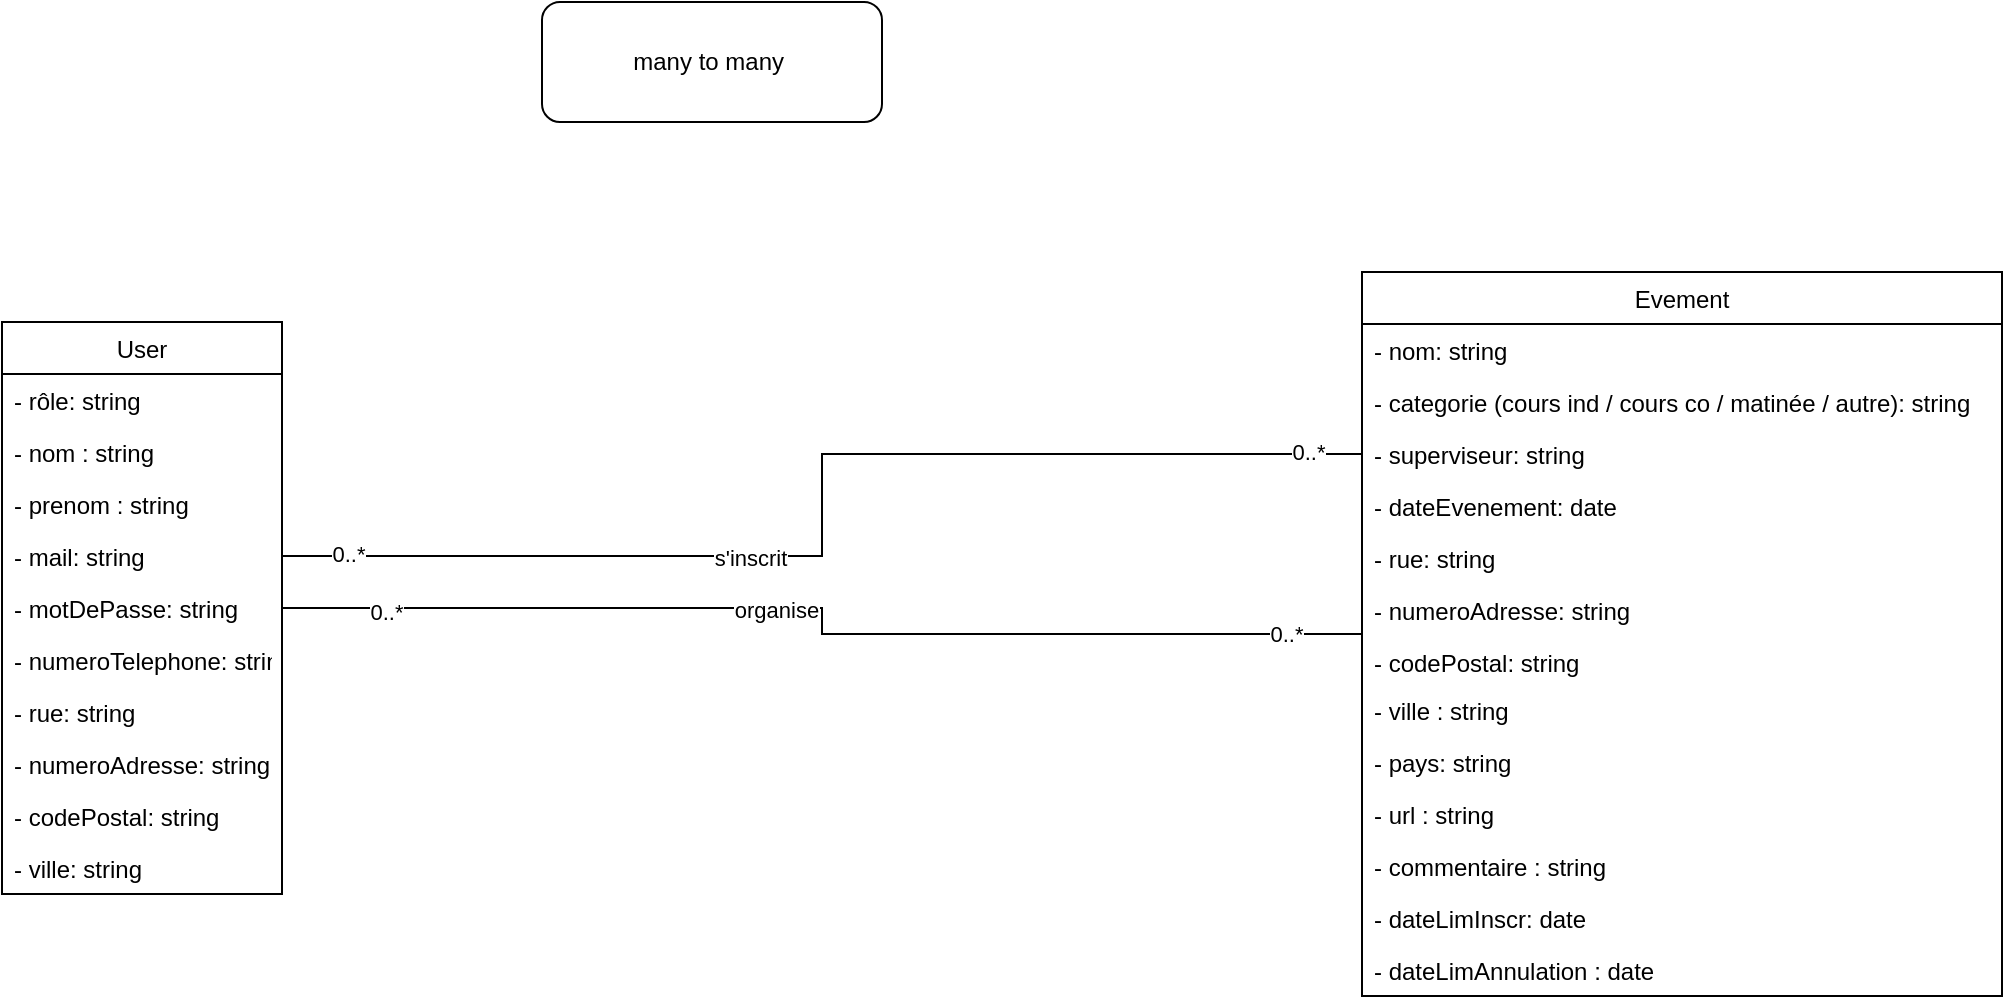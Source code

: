 <mxfile version="20.8.16" type="device"><diagram name="Page-1" id="Iy7L7cpcnscOpfLyAVtU"><mxGraphModel dx="2005" dy="1967" grid="1" gridSize="10" guides="1" tooltips="1" connect="1" arrows="1" fold="1" page="1" pageScale="1" pageWidth="827" pageHeight="1169" math="0" shadow="0"><root><mxCell id="0"/><mxCell id="1" parent="0"/><mxCell id="8e4fXHFkqa4a7yyu9ZKx-1" value="User" style="swimlane;fontStyle=0;childLayout=stackLayout;horizontal=1;startSize=26;fillColor=none;horizontalStack=0;resizeParent=1;resizeParentMax=0;resizeLast=0;collapsible=1;marginBottom=0;" parent="1" vertex="1"><mxGeometry x="-320" y="-660" width="140" height="286" as="geometry"/></mxCell><mxCell id="8e4fXHFkqa4a7yyu9ZKx-2" value="- rôle: string" style="text;strokeColor=none;fillColor=none;align=left;verticalAlign=top;spacingLeft=4;spacingRight=4;overflow=hidden;rotatable=0;points=[[0,0.5],[1,0.5]];portConstraint=eastwest;" parent="8e4fXHFkqa4a7yyu9ZKx-1" vertex="1"><mxGeometry y="26" width="140" height="26" as="geometry"/></mxCell><mxCell id="8e4fXHFkqa4a7yyu9ZKx-40" value="- nom : string" style="text;strokeColor=none;fillColor=none;align=left;verticalAlign=top;spacingLeft=4;spacingRight=4;overflow=hidden;rotatable=0;points=[[0,0.5],[1,0.5]];portConstraint=eastwest;" parent="8e4fXHFkqa4a7yyu9ZKx-1" vertex="1"><mxGeometry y="52" width="140" height="26" as="geometry"/></mxCell><mxCell id="8e4fXHFkqa4a7yyu9ZKx-3" value="- prenom : string" style="text;strokeColor=none;fillColor=none;align=left;verticalAlign=top;spacingLeft=4;spacingRight=4;overflow=hidden;rotatable=0;points=[[0,0.5],[1,0.5]];portConstraint=eastwest;" parent="8e4fXHFkqa4a7yyu9ZKx-1" vertex="1"><mxGeometry y="78" width="140" height="26" as="geometry"/></mxCell><mxCell id="8e4fXHFkqa4a7yyu9ZKx-10" value="- mail: string" style="text;strokeColor=none;fillColor=none;align=left;verticalAlign=top;spacingLeft=4;spacingRight=4;overflow=hidden;rotatable=0;points=[[0,0.5],[1,0.5]];portConstraint=eastwest;" parent="8e4fXHFkqa4a7yyu9ZKx-1" vertex="1"><mxGeometry y="104" width="140" height="26" as="geometry"/></mxCell><mxCell id="8e4fXHFkqa4a7yyu9ZKx-16" value="- motDePasse: string" style="text;strokeColor=none;fillColor=none;align=left;verticalAlign=top;spacingLeft=4;spacingRight=4;overflow=hidden;rotatable=0;points=[[0,0.5],[1,0.5]];portConstraint=eastwest;" parent="8e4fXHFkqa4a7yyu9ZKx-1" vertex="1"><mxGeometry y="130" width="140" height="26" as="geometry"/></mxCell><mxCell id="8e4fXHFkqa4a7yyu9ZKx-11" value="- numeroTelephone: string" style="text;strokeColor=none;fillColor=none;align=left;verticalAlign=top;spacingLeft=4;spacingRight=4;overflow=hidden;rotatable=0;points=[[0,0.5],[1,0.5]];portConstraint=eastwest;" parent="8e4fXHFkqa4a7yyu9ZKx-1" vertex="1"><mxGeometry y="156" width="140" height="26" as="geometry"/></mxCell><mxCell id="8e4fXHFkqa4a7yyu9ZKx-12" value="- rue: string" style="text;strokeColor=none;fillColor=none;align=left;verticalAlign=top;spacingLeft=4;spacingRight=4;overflow=hidden;rotatable=0;points=[[0,0.5],[1,0.5]];portConstraint=eastwest;" parent="8e4fXHFkqa4a7yyu9ZKx-1" vertex="1"><mxGeometry y="182" width="140" height="26" as="geometry"/></mxCell><mxCell id="8e4fXHFkqa4a7yyu9ZKx-13" value="- numeroAdresse: string" style="text;strokeColor=none;fillColor=none;align=left;verticalAlign=top;spacingLeft=4;spacingRight=4;overflow=hidden;rotatable=0;points=[[0,0.5],[1,0.5]];portConstraint=eastwest;" parent="8e4fXHFkqa4a7yyu9ZKx-1" vertex="1"><mxGeometry y="208" width="140" height="26" as="geometry"/></mxCell><mxCell id="8e4fXHFkqa4a7yyu9ZKx-14" value="- codePostal: string" style="text;strokeColor=none;fillColor=none;align=left;verticalAlign=top;spacingLeft=4;spacingRight=4;overflow=hidden;rotatable=0;points=[[0,0.5],[1,0.5]];portConstraint=eastwest;" parent="8e4fXHFkqa4a7yyu9ZKx-1" vertex="1"><mxGeometry y="234" width="140" height="26" as="geometry"/></mxCell><mxCell id="8e4fXHFkqa4a7yyu9ZKx-15" value="- ville: string" style="text;strokeColor=none;fillColor=none;align=left;verticalAlign=top;spacingLeft=4;spacingRight=4;overflow=hidden;rotatable=0;points=[[0,0.5],[1,0.5]];portConstraint=eastwest;" parent="8e4fXHFkqa4a7yyu9ZKx-1" vertex="1"><mxGeometry y="260" width="140" height="26" as="geometry"/></mxCell><mxCell id="8e4fXHFkqa4a7yyu9ZKx-17" value="Evement" style="swimlane;fontStyle=0;childLayout=stackLayout;horizontal=1;startSize=26;fillColor=none;horizontalStack=0;resizeParent=1;resizeParentMax=0;resizeLast=0;collapsible=1;marginBottom=0;" parent="1" vertex="1"><mxGeometry x="360" y="-685" width="320" height="362" as="geometry"/></mxCell><mxCell id="8e4fXHFkqa4a7yyu9ZKx-18" value="- nom: string" style="text;strokeColor=none;fillColor=none;align=left;verticalAlign=top;spacingLeft=4;spacingRight=4;overflow=hidden;rotatable=0;points=[[0,0.5],[1,0.5]];portConstraint=eastwest;" parent="8e4fXHFkqa4a7yyu9ZKx-17" vertex="1"><mxGeometry y="26" width="320" height="26" as="geometry"/></mxCell><mxCell id="8e4fXHFkqa4a7yyu9ZKx-28" value="- categorie (cours ind / cours co / matinée / autre): string" style="text;strokeColor=none;fillColor=none;align=left;verticalAlign=top;spacingLeft=4;spacingRight=4;overflow=hidden;rotatable=0;points=[[0,0.5],[1,0.5]];portConstraint=eastwest;" parent="8e4fXHFkqa4a7yyu9ZKx-17" vertex="1"><mxGeometry y="52" width="320" height="26" as="geometry"/></mxCell><mxCell id="8e4fXHFkqa4a7yyu9ZKx-19" value="- superviseur: string" style="text;strokeColor=none;fillColor=none;align=left;verticalAlign=top;spacingLeft=4;spacingRight=4;overflow=hidden;rotatable=0;points=[[0,0.5],[1,0.5]];portConstraint=eastwest;" parent="8e4fXHFkqa4a7yyu9ZKx-17" vertex="1"><mxGeometry y="78" width="320" height="26" as="geometry"/></mxCell><mxCell id="8e4fXHFkqa4a7yyu9ZKx-21" value="- dateEvenement: date" style="text;strokeColor=none;fillColor=none;align=left;verticalAlign=top;spacingLeft=4;spacingRight=4;overflow=hidden;rotatable=0;points=[[0,0.5],[1,0.5]];portConstraint=eastwest;" parent="8e4fXHFkqa4a7yyu9ZKx-17" vertex="1"><mxGeometry y="104" width="320" height="26" as="geometry"/></mxCell><mxCell id="8e4fXHFkqa4a7yyu9ZKx-22" value="- rue: string" style="text;strokeColor=none;fillColor=none;align=left;verticalAlign=top;spacingLeft=4;spacingRight=4;overflow=hidden;rotatable=0;points=[[0,0.5],[1,0.5]];portConstraint=eastwest;" parent="8e4fXHFkqa4a7yyu9ZKx-17" vertex="1"><mxGeometry y="130" width="320" height="26" as="geometry"/></mxCell><mxCell id="8e4fXHFkqa4a7yyu9ZKx-23" value="- numeroAdresse: string" style="text;strokeColor=none;fillColor=none;align=left;verticalAlign=top;spacingLeft=4;spacingRight=4;overflow=hidden;rotatable=0;points=[[0,0.5],[1,0.5]];portConstraint=eastwest;" parent="8e4fXHFkqa4a7yyu9ZKx-17" vertex="1"><mxGeometry y="156" width="320" height="26" as="geometry"/></mxCell><mxCell id="8e4fXHFkqa4a7yyu9ZKx-24" value="- codePostal: string" style="text;strokeColor=none;fillColor=none;align=left;verticalAlign=top;spacingLeft=4;spacingRight=4;overflow=hidden;rotatable=0;points=[[0,0.5],[1,0.5]];portConstraint=eastwest;" parent="8e4fXHFkqa4a7yyu9ZKx-17" vertex="1"><mxGeometry y="182" width="320" height="24" as="geometry"/></mxCell><mxCell id="8e4fXHFkqa4a7yyu9ZKx-25" value="- ville : string" style="text;strokeColor=none;fillColor=none;align=left;verticalAlign=top;spacingLeft=4;spacingRight=4;overflow=hidden;rotatable=0;points=[[0,0.5],[1,0.5]];portConstraint=eastwest;" parent="8e4fXHFkqa4a7yyu9ZKx-17" vertex="1"><mxGeometry y="206" width="320" height="26" as="geometry"/></mxCell><mxCell id="8e4fXHFkqa4a7yyu9ZKx-27" value="- pays: string" style="text;strokeColor=none;fillColor=none;align=left;verticalAlign=top;spacingLeft=4;spacingRight=4;overflow=hidden;rotatable=0;points=[[0,0.5],[1,0.5]];portConstraint=eastwest;" parent="8e4fXHFkqa4a7yyu9ZKx-17" vertex="1"><mxGeometry y="232" width="320" height="26" as="geometry"/></mxCell><mxCell id="8e4fXHFkqa4a7yyu9ZKx-20" value="- url : string " style="text;strokeColor=none;fillColor=none;align=left;verticalAlign=top;spacingLeft=4;spacingRight=4;overflow=hidden;rotatable=0;points=[[0,0.5],[1,0.5]];portConstraint=eastwest;" parent="8e4fXHFkqa4a7yyu9ZKx-17" vertex="1"><mxGeometry y="258" width="320" height="26" as="geometry"/></mxCell><mxCell id="8e4fXHFkqa4a7yyu9ZKx-26" value="- commentaire : string " style="text;strokeColor=none;fillColor=none;align=left;verticalAlign=top;spacingLeft=4;spacingRight=4;overflow=hidden;rotatable=0;points=[[0,0.5],[1,0.5]];portConstraint=eastwest;" parent="8e4fXHFkqa4a7yyu9ZKx-17" vertex="1"><mxGeometry y="284" width="320" height="26" as="geometry"/></mxCell><mxCell id="i-J4lL8s6aV27kTCLlca-1" value="- dateLimInscr: date" style="text;strokeColor=none;fillColor=none;align=left;verticalAlign=top;spacingLeft=4;spacingRight=4;overflow=hidden;rotatable=0;points=[[0,0.5],[1,0.5]];portConstraint=eastwest;" vertex="1" parent="8e4fXHFkqa4a7yyu9ZKx-17"><mxGeometry y="310" width="320" height="26" as="geometry"/></mxCell><mxCell id="i-J4lL8s6aV27kTCLlca-2" value="- dateLimAnnulation : date" style="text;strokeColor=none;fillColor=none;align=left;verticalAlign=top;spacingLeft=4;spacingRight=4;overflow=hidden;rotatable=0;points=[[0,0.5],[1,0.5]];portConstraint=eastwest;" vertex="1" parent="8e4fXHFkqa4a7yyu9ZKx-17"><mxGeometry y="336" width="320" height="26" as="geometry"/></mxCell><mxCell id="8e4fXHFkqa4a7yyu9ZKx-30" style="edgeStyle=orthogonalEdgeStyle;rounded=0;orthogonalLoop=1;jettySize=auto;html=1;exitX=1;exitY=0.5;exitDx=0;exitDy=0;endArrow=none;endFill=0;entryX=0;entryY=0.5;entryDx=0;entryDy=0;" parent="1" source="8e4fXHFkqa4a7yyu9ZKx-10" target="8e4fXHFkqa4a7yyu9ZKx-19" edge="1"><mxGeometry relative="1" as="geometry"/></mxCell><mxCell id="8e4fXHFkqa4a7yyu9ZKx-31" value="s'inscrit" style="edgeLabel;html=1;align=center;verticalAlign=middle;resizable=0;points=[];" parent="8e4fXHFkqa4a7yyu9ZKx-30" vertex="1" connectable="0"><mxGeometry x="-0.21" y="-1" relative="1" as="geometry"><mxPoint as="offset"/></mxGeometry></mxCell><mxCell id="8e4fXHFkqa4a7yyu9ZKx-32" value="0..*" style="edgeLabel;html=1;align=center;verticalAlign=middle;resizable=0;points=[];" parent="8e4fXHFkqa4a7yyu9ZKx-30" vertex="1" connectable="0"><mxGeometry x="-0.889" y="1" relative="1" as="geometry"><mxPoint as="offset"/></mxGeometry></mxCell><mxCell id="8e4fXHFkqa4a7yyu9ZKx-33" value="0..*" style="edgeLabel;html=1;align=center;verticalAlign=middle;resizable=0;points=[];" parent="8e4fXHFkqa4a7yyu9ZKx-30" vertex="1" connectable="0"><mxGeometry x="0.908" y="1" relative="1" as="geometry"><mxPoint as="offset"/></mxGeometry></mxCell><mxCell id="8e4fXHFkqa4a7yyu9ZKx-35" style="edgeStyle=orthogonalEdgeStyle;rounded=0;orthogonalLoop=1;jettySize=auto;html=1;endArrow=none;endFill=0;" parent="1" source="8e4fXHFkqa4a7yyu9ZKx-16" target="8e4fXHFkqa4a7yyu9ZKx-17" edge="1"><mxGeometry relative="1" as="geometry"/></mxCell><mxCell id="8e4fXHFkqa4a7yyu9ZKx-36" value="organise" style="edgeLabel;html=1;align=center;verticalAlign=middle;resizable=0;points=[];" parent="8e4fXHFkqa4a7yyu9ZKx-35" vertex="1" connectable="0"><mxGeometry x="-0.107" y="-1" relative="1" as="geometry"><mxPoint as="offset"/></mxGeometry></mxCell><mxCell id="8e4fXHFkqa4a7yyu9ZKx-38" value="0..*" style="edgeLabel;html=1;align=center;verticalAlign=middle;resizable=0;points=[];" parent="8e4fXHFkqa4a7yyu9ZKx-35" vertex="1" connectable="0"><mxGeometry x="0.863" relative="1" as="geometry"><mxPoint as="offset"/></mxGeometry></mxCell><mxCell id="8e4fXHFkqa4a7yyu9ZKx-39" value="0..*" style="edgeLabel;html=1;align=center;verticalAlign=middle;resizable=0;points=[];" parent="8e4fXHFkqa4a7yyu9ZKx-35" vertex="1" connectable="0"><mxGeometry x="-0.812" y="-2" relative="1" as="geometry"><mxPoint as="offset"/></mxGeometry></mxCell><mxCell id="DdJXWy-H4i8rbG4Lw0-f-1" value="many to many&amp;nbsp;" style="rounded=1;whiteSpace=wrap;html=1;" parent="1" vertex="1"><mxGeometry x="-50" y="-820" width="170" height="60" as="geometry"/></mxCell></root></mxGraphModel></diagram></mxfile>